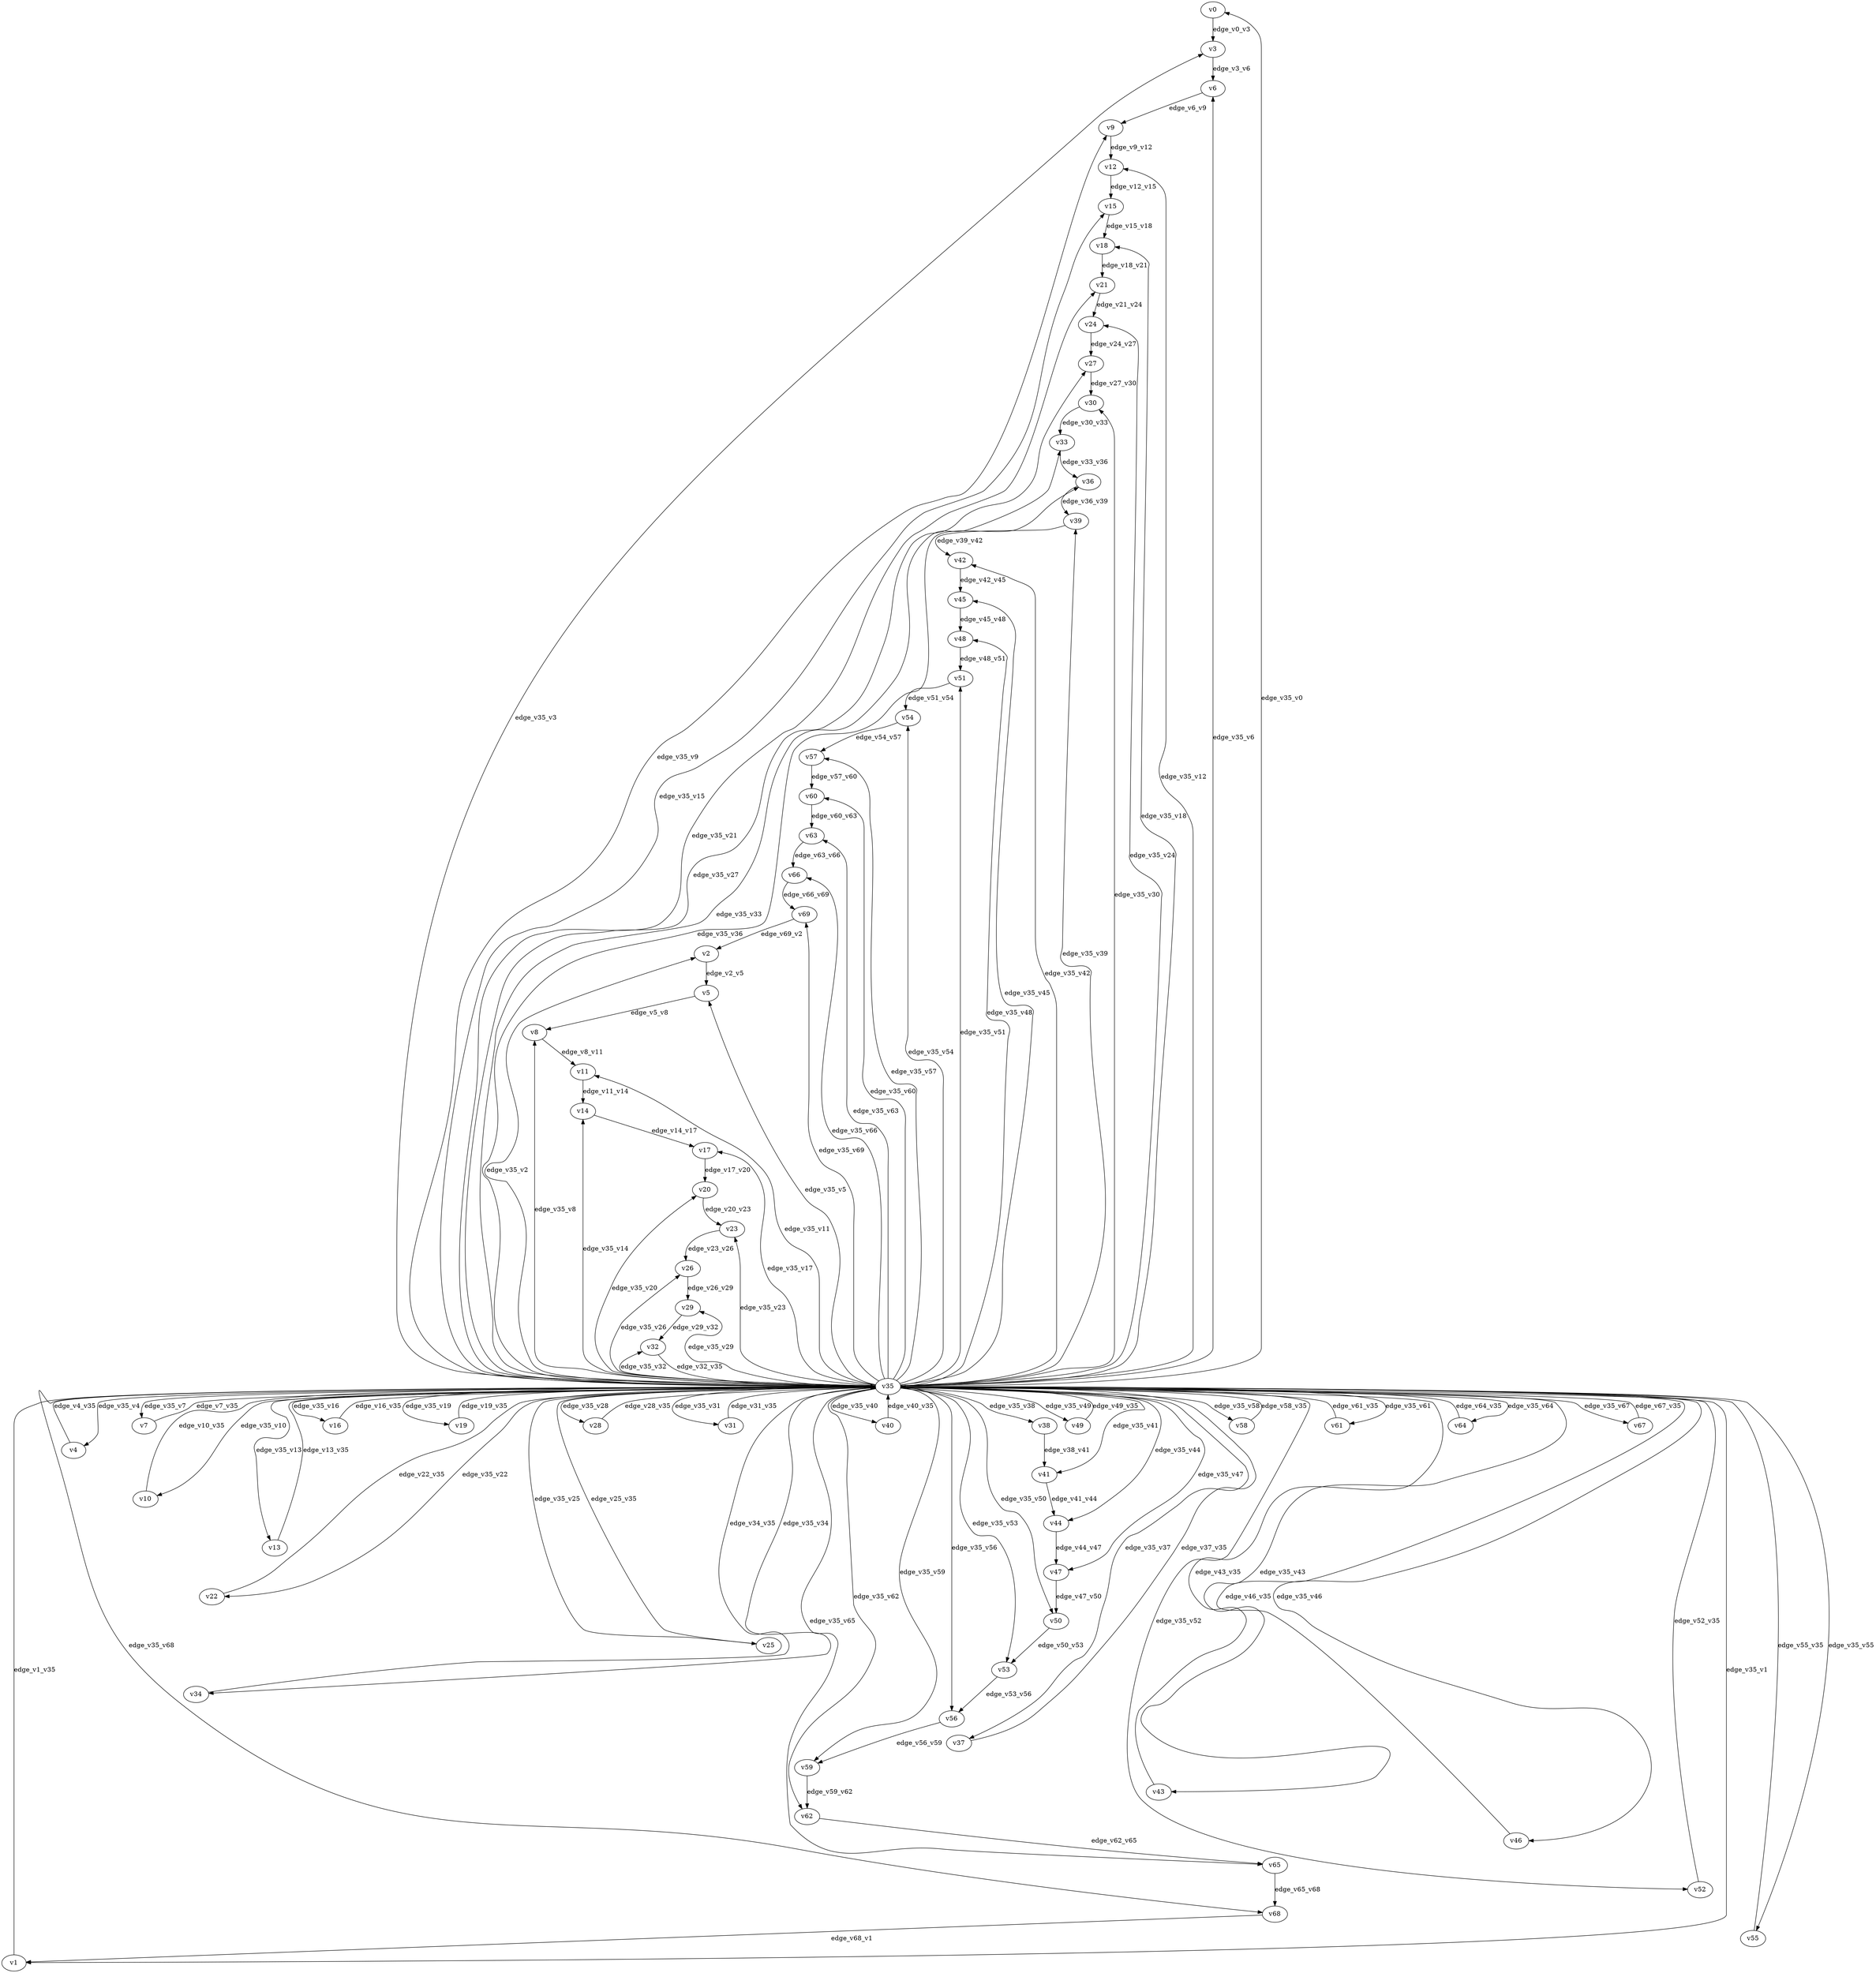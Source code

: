 digraph test091 {
    // Discounted game test case
    // Vertex properties: name [player=X]
    // Edge properties: [weight=Y, discount=Z]

    v0 [name="v0", player=0];
    v1 [name="v1", player=1];
    v2 [name="v2", player=0];
    v3 [name="v3", player=1];
    v4 [name="v4", player=0];
    v5 [name="v5", player=1];
    v6 [name="v6", player=0];
    v7 [name="v7", player=1];
    v8 [name="v8", player=0];
    v9 [name="v9", player=1];
    v10 [name="v10", player=0];
    v11 [name="v11", player=1];
    v12 [name="v12", player=0];
    v13 [name="v13", player=1];
    v14 [name="v14", player=0];
    v15 [name="v15", player=1];
    v16 [name="v16", player=0];
    v17 [name="v17", player=1];
    v18 [name="v18", player=0];
    v19 [name="v19", player=1];
    v20 [name="v20", player=0];
    v21 [name="v21", player=1];
    v22 [name="v22", player=0];
    v23 [name="v23", player=1];
    v24 [name="v24", player=0];
    v25 [name="v25", player=1];
    v26 [name="v26", player=0];
    v27 [name="v27", player=1];
    v28 [name="v28", player=0];
    v29 [name="v29", player=1];
    v30 [name="v30", player=0];
    v31 [name="v31", player=1];
    v32 [name="v32", player=0];
    v33 [name="v33", player=1];
    v34 [name="v34", player=0];
    v35 [name="v35", player=0];
    v36 [name="v36", player=0];
    v37 [name="v37", player=1];
    v38 [name="v38", player=0];
    v39 [name="v39", player=1];
    v40 [name="v40", player=0];
    v41 [name="v41", player=1];
    v42 [name="v42", player=0];
    v43 [name="v43", player=1];
    v44 [name="v44", player=0];
    v45 [name="v45", player=1];
    v46 [name="v46", player=0];
    v47 [name="v47", player=1];
    v48 [name="v48", player=0];
    v49 [name="v49", player=1];
    v50 [name="v50", player=0];
    v51 [name="v51", player=1];
    v52 [name="v52", player=0];
    v53 [name="v53", player=1];
    v54 [name="v54", player=0];
    v55 [name="v55", player=1];
    v56 [name="v56", player=0];
    v57 [name="v57", player=1];
    v58 [name="v58", player=0];
    v59 [name="v59", player=1];
    v60 [name="v60", player=0];
    v61 [name="v61", player=1];
    v62 [name="v62", player=0];
    v63 [name="v63", player=1];
    v64 [name="v64", player=0];
    v65 [name="v65", player=1];
    v66 [name="v66", player=0];
    v67 [name="v67", player=1];
    v68 [name="v68", player=0];
    v69 [name="v69", player=1];

    v35 -> v0 [label="edge_v35_v0", weight=1.83, discount=0.259];
    v35 -> v1 [label="edge_v35_v1", weight=8.79, discount=0.259];
    v1 -> v35 [label="edge_v1_v35", weight=11.14, discount=0.259];
    v35 -> v2 [label="edge_v35_v2", weight=-5.39, discount=0.259];
    v35 -> v3 [label="edge_v35_v3", weight=-3.49, discount=0.259];
    v35 -> v4 [label="edge_v35_v4", weight=-4.13, discount=0.259];
    v4 -> v35 [label="edge_v4_v35", weight=-2.73, discount=0.259];
    v35 -> v5 [label="edge_v35_v5", weight=-5.89, discount=0.259];
    v35 -> v6 [label="edge_v35_v6", weight=7.33, discount=0.259];
    v35 -> v7 [label="edge_v35_v7", weight=5.12, discount=0.259];
    v7 -> v35 [label="edge_v7_v35", weight=2.14, discount=0.259];
    v35 -> v8 [label="edge_v35_v8", weight=9.65, discount=0.259];
    v35 -> v9 [label="edge_v35_v9", weight=-3.48, discount=0.259];
    v35 -> v10 [label="edge_v35_v10", weight=-0.67, discount=0.259];
    v10 -> v35 [label="edge_v10_v35", weight=-1.12, discount=0.259];
    v35 -> v11 [label="edge_v35_v11", weight=2.38, discount=0.259];
    v35 -> v12 [label="edge_v35_v12", weight=1.73, discount=0.259];
    v35 -> v13 [label="edge_v35_v13", weight=-1.39, discount=0.259];
    v13 -> v35 [label="edge_v13_v35", weight=-3.11, discount=0.259];
    v35 -> v14 [label="edge_v35_v14", weight=5.31, discount=0.259];
    v35 -> v15 [label="edge_v35_v15", weight=-3.99, discount=0.259];
    v35 -> v16 [label="edge_v35_v16", weight=5.29, discount=0.259];
    v16 -> v35 [label="edge_v16_v35", weight=3.81, discount=0.259];
    v35 -> v17 [label="edge_v35_v17", weight=1.51, discount=0.259];
    v35 -> v18 [label="edge_v35_v18", weight=-4.45, discount=0.259];
    v35 -> v19 [label="edge_v35_v19", weight=0.10, discount=0.259];
    v19 -> v35 [label="edge_v19_v35", weight=1.75, discount=0.259];
    v35 -> v20 [label="edge_v35_v20", weight=-0.85, discount=0.259];
    v35 -> v21 [label="edge_v35_v21", weight=0.33, discount=0.259];
    v35 -> v22 [label="edge_v35_v22", weight=-2.87, discount=0.259];
    v22 -> v35 [label="edge_v22_v35", weight=-0.34, discount=0.259];
    v35 -> v23 [label="edge_v35_v23", weight=9.54, discount=0.259];
    v35 -> v24 [label="edge_v35_v24", weight=-2.88, discount=0.259];
    v35 -> v25 [label="edge_v35_v25", weight=-4.42, discount=0.259];
    v25 -> v35 [label="edge_v25_v35", weight=-2.48, discount=0.259];
    v35 -> v26 [label="edge_v35_v26", weight=-5.14, discount=0.259];
    v35 -> v27 [label="edge_v35_v27", weight=-1.28, discount=0.259];
    v35 -> v28 [label="edge_v35_v28", weight=7.43, discount=0.259];
    v28 -> v35 [label="edge_v28_v35", weight=7.52, discount=0.259];
    v35 -> v29 [label="edge_v35_v29", weight=-2.70, discount=0.259];
    v35 -> v30 [label="edge_v35_v30", weight=5.97, discount=0.259];
    v35 -> v31 [label="edge_v35_v31", weight=6.51, discount=0.259];
    v31 -> v35 [label="edge_v31_v35", weight=9.22, discount=0.259];
    v35 -> v32 [label="edge_v35_v32", weight=-1.54, discount=0.259];
    v35 -> v33 [label="edge_v35_v33", weight=-3.59, discount=0.259];
    v35 -> v34 [label="edge_v35_v34", weight=-5.13, discount=0.259];
    v34 -> v35 [label="edge_v34_v35", weight=-2.85, discount=0.259];
    v35 -> v36 [label="edge_v35_v36", weight=-2.01, discount=0.259];
    v35 -> v37 [label="edge_v35_v37", weight=-2.39, discount=0.259];
    v37 -> v35 [label="edge_v37_v35", weight=0.05, discount=0.259];
    v35 -> v38 [label="edge_v35_v38", weight=0.44, discount=0.259];
    v35 -> v39 [label="edge_v35_v39", weight=-3.65, discount=0.259];
    v35 -> v40 [label="edge_v35_v40", weight=9.92, discount=0.259];
    v40 -> v35 [label="edge_v40_v35", weight=12.90, discount=0.259];
    v35 -> v41 [label="edge_v35_v41", weight=0.27, discount=0.259];
    v35 -> v42 [label="edge_v35_v42", weight=4.39, discount=0.259];
    v35 -> v43 [label="edge_v35_v43", weight=-5.56, discount=0.259];
    v43 -> v35 [label="edge_v43_v35", weight=-5.55, discount=0.259];
    v35 -> v44 [label="edge_v35_v44", weight=1.25, discount=0.259];
    v35 -> v45 [label="edge_v35_v45", weight=-3.59, discount=0.259];
    v35 -> v46 [label="edge_v35_v46", weight=-1.23, discount=0.259];
    v46 -> v35 [label="edge_v46_v35", weight=-2.01, discount=0.259];
    v35 -> v47 [label="edge_v35_v47", weight=-4.33, discount=0.259];
    v35 -> v48 [label="edge_v35_v48", weight=-2.04, discount=0.259];
    v35 -> v49 [label="edge_v35_v49", weight=2.47, discount=0.259];
    v49 -> v35 [label="edge_v49_v35", weight=1.94, discount=0.259];
    v35 -> v50 [label="edge_v35_v50", weight=-2.01, discount=0.259];
    v35 -> v51 [label="edge_v35_v51", weight=9.66, discount=0.259];
    v35 -> v52 [label="edge_v35_v52", weight=-1.91, discount=0.259];
    v52 -> v35 [label="edge_v52_v35", weight=-1.76, discount=0.259];
    v35 -> v53 [label="edge_v35_v53", weight=6.55, discount=0.259];
    v35 -> v54 [label="edge_v35_v54", weight=2.45, discount=0.259];
    v35 -> v55 [label="edge_v35_v55", weight=-2.30, discount=0.259];
    v55 -> v35 [label="edge_v55_v35", weight=-3.13, discount=0.259];
    v35 -> v56 [label="edge_v35_v56", weight=9.80, discount=0.259];
    v35 -> v57 [label="edge_v35_v57", weight=-3.22, discount=0.259];
    v35 -> v58 [label="edge_v35_v58", weight=7.69, discount=0.259];
    v58 -> v35 [label="edge_v58_v35", weight=4.90, discount=0.259];
    v35 -> v59 [label="edge_v35_v59", weight=-0.15, discount=0.259];
    v35 -> v60 [label="edge_v35_v60", weight=3.10, discount=0.259];
    v35 -> v61 [label="edge_v35_v61", weight=0.86, discount=0.259];
    v61 -> v35 [label="edge_v61_v35", weight=2.72, discount=0.259];
    v35 -> v62 [label="edge_v35_v62", weight=-0.92, discount=0.259];
    v35 -> v63 [label="edge_v35_v63", weight=4.73, discount=0.259];
    v35 -> v64 [label="edge_v35_v64", weight=-1.78, discount=0.259];
    v64 -> v35 [label="edge_v64_v35", weight=1.15, discount=0.259];
    v35 -> v65 [label="edge_v35_v65", weight=-4.42, discount=0.259];
    v35 -> v66 [label="edge_v35_v66", weight=-3.07, discount=0.259];
    v35 -> v67 [label="edge_v35_v67", weight=8.84, discount=0.259];
    v67 -> v35 [label="edge_v67_v35", weight=9.50, discount=0.259];
    v35 -> v68 [label="edge_v35_v68", weight=-2.52, discount=0.259];
    v35 -> v69 [label="edge_v35_v69", weight=3.86, discount=0.259];
    v0 -> v3 [label="edge_v0_v3", weight=5.16, discount=0.259];
    v2 -> v5 [label="edge_v2_v5", weight=3.20, discount=0.259];
    v3 -> v6 [label="edge_v3_v6", weight=5.01, discount=0.259];
    v5 -> v8 [label="edge_v5_v8", weight=-2.37, discount=0.259];
    v6 -> v9 [label="edge_v6_v9", weight=-0.09, discount=0.259];
    v8 -> v11 [label="edge_v8_v11", weight=-2.15, discount=0.259];
    v9 -> v12 [label="edge_v9_v12", weight=1.09, discount=0.259];
    v11 -> v14 [label="edge_v11_v14", weight=4.75, discount=0.259];
    v12 -> v15 [label="edge_v12_v15", weight=6.76, discount=0.259];
    v14 -> v17 [label="edge_v14_v17", weight=1.86, discount=0.259];
    v15 -> v18 [label="edge_v15_v18", weight=1.93, discount=0.259];
    v17 -> v20 [label="edge_v17_v20", weight=1.49, discount=0.259];
    v18 -> v21 [label="edge_v18_v21", weight=2.69, discount=0.259];
    v20 -> v23 [label="edge_v20_v23", weight=4.60, discount=0.259];
    v21 -> v24 [label="edge_v21_v24", weight=-1.24, discount=0.259];
    v23 -> v26 [label="edge_v23_v26", weight=3.99, discount=0.259];
    v24 -> v27 [label="edge_v24_v27", weight=2.88, discount=0.259];
    v26 -> v29 [label="edge_v26_v29", weight=3.23, discount=0.259];
    v27 -> v30 [label="edge_v27_v30", weight=3.30, discount=0.259];
    v29 -> v32 [label="edge_v29_v32", weight=2.96, discount=0.259];
    v30 -> v33 [label="edge_v30_v33", weight=4.39, discount=0.259];
    v32 -> v35 [label="edge_v32_v35", weight=6.35, discount=0.259];
    v33 -> v36 [label="edge_v33_v36", weight=-2.15, discount=0.259];
    v36 -> v39 [label="edge_v36_v39", weight=-1.45, discount=0.259];
    v38 -> v41 [label="edge_v38_v41", weight=6.53, discount=0.259];
    v39 -> v42 [label="edge_v39_v42", weight=-2.01, discount=0.259];
    v41 -> v44 [label="edge_v41_v44", weight=4.52, discount=0.259];
    v42 -> v45 [label="edge_v42_v45", weight=6.15, discount=0.259];
    v44 -> v47 [label="edge_v44_v47", weight=4.89, discount=0.259];
    v45 -> v48 [label="edge_v45_v48", weight=5.76, discount=0.259];
    v47 -> v50 [label="edge_v47_v50", weight=3.81, discount=0.259];
    v48 -> v51 [label="edge_v48_v51", weight=5.35, discount=0.259];
    v50 -> v53 [label="edge_v50_v53", weight=0.65, discount=0.259];
    v51 -> v54 [label="edge_v51_v54", weight=2.66, discount=0.259];
    v53 -> v56 [label="edge_v53_v56", weight=-1.97, discount=0.259];
    v54 -> v57 [label="edge_v54_v57", weight=-0.22, discount=0.259];
    v56 -> v59 [label="edge_v56_v59", weight=-2.31, discount=0.259];
    v57 -> v60 [label="edge_v57_v60", weight=4.85, discount=0.259];
    v59 -> v62 [label="edge_v59_v62", weight=1.62, discount=0.259];
    v60 -> v63 [label="edge_v60_v63", weight=5.50, discount=0.259];
    v62 -> v65 [label="edge_v62_v65", weight=-2.38, discount=0.259];
    v63 -> v66 [label="edge_v63_v66", weight=3.61, discount=0.259];
    v65 -> v68 [label="edge_v65_v68", weight=5.07, discount=0.259];
    v66 -> v69 [label="edge_v66_v69", weight=1.69, discount=0.259];
    v68 -> v1 [label="edge_v68_v1", weight=-0.26, discount=0.259];
    v69 -> v2 [label="edge_v69_v2", weight=-2.73, discount=0.259];
}
